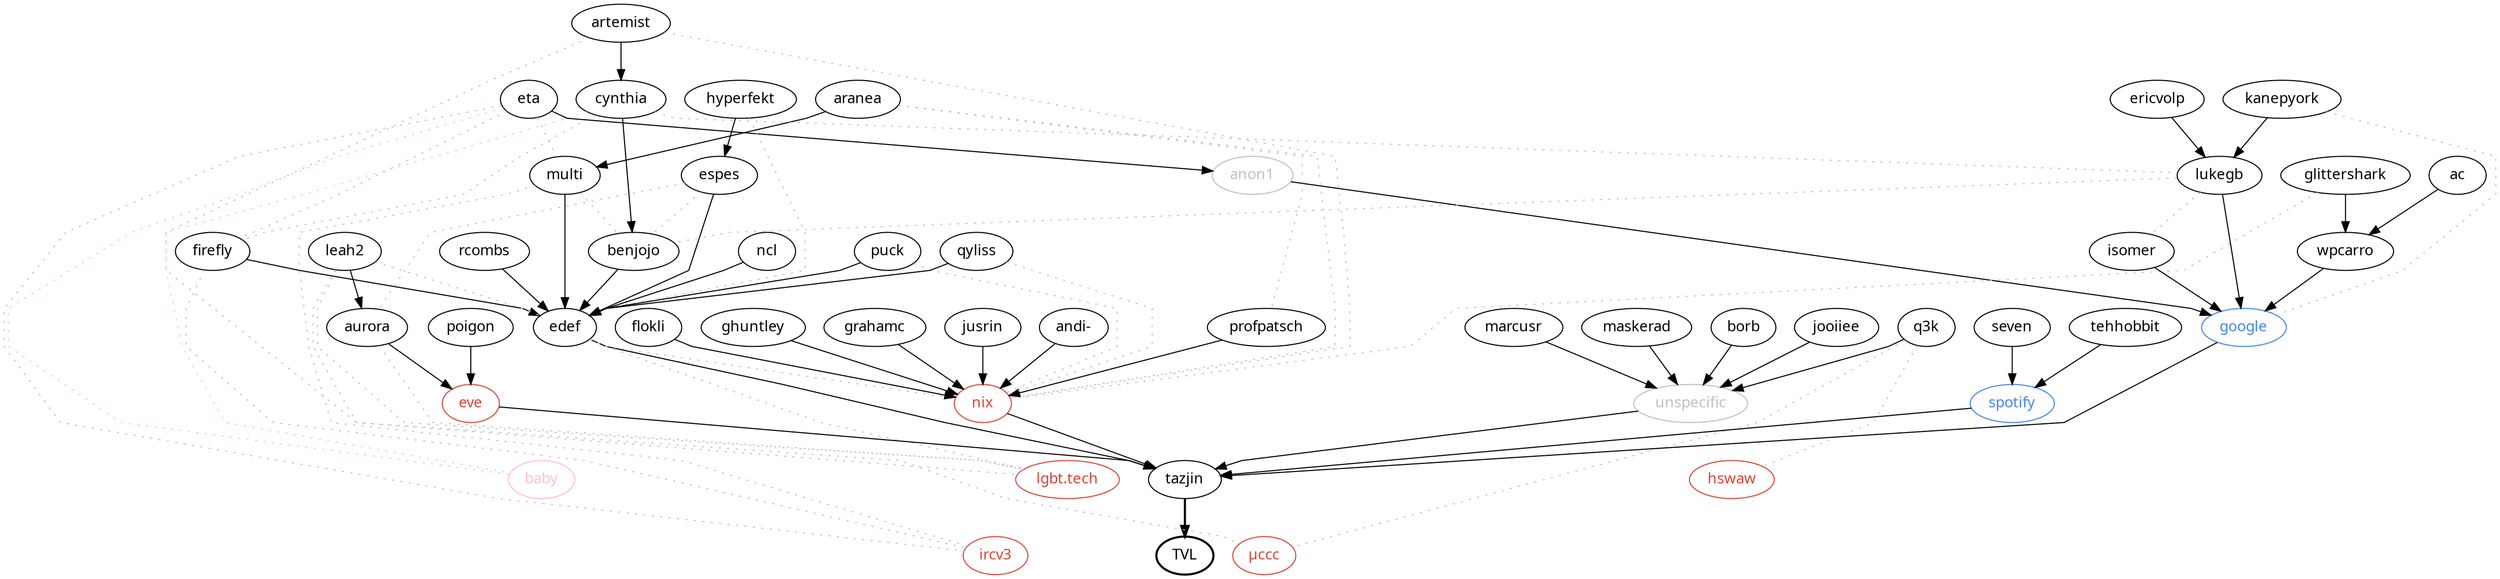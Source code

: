 digraph tvl {
  node [fontname = "JetBrains Mono"];
  overlap = false;
  splines = polyline;

  TVL [style="bold" href="http://tvl.fyi"];
  tazjin -> TVL [style="bold"];

  // people
  subgraph {
    ac [href="https://the-alex.github.io/about/"];
    andi [label="andi-" href="https://andreas.rammhold.de/"];
    anon1 [color="grey" fontcolor="grey"];
    aranea;
    artemist [href="https://artem.ist/"];
    aurora [href="https://nonegenderleftfox.aventine.se/"];
    benjojo [href="https://benjojo.co.uk/"];
    borb [href="https://twitter.com/FR31H31T"];
    cynthia [href="https://cynthia.re/"];
    edef [href="https://edef.eu/files/edef.hs"];
    ericvolp [href="https://ericv.me"];
    espes;
    eta [href="https://theta.eu.org/"];
    firefly [href="http://firefly.nu/"];
    flokli [href="https://flokli.de/"];
    ghuntley [href="https://ghuntley.com/"];
    glittershark [href="http://gws.fyi"];
    grahamc [href="https://grahamc.com/"];
    hyperfekt [href="https://hyperfekt.net"];
    isomer [href="https://www.lorier.net/"];
    jooiiee [href="https://jooiiee.se/"];
    jusrin [href="https://jusrin.dev/"];
    kanepyork [href="https://social.wxcafe.net/@riking"];
    leah2 [href="https://leahneukirchen.org/"];
    lukegb [href="https://lukegb.com/"];
    marcusr [href="http://marcus.nordaaker.com/"];
    maskerad [href="https://femalelegends.com/"];
    multi [href="https://1.0.168.192.in-addr.xyz/"];
    ncl;
    poigon;
    profpatsch [href="http://profpatsch.de/"];
    puck [href="https://puckipedia.com/"];
    q3k [href="https://q3k.org/"];
    qyliss [href="https://alyssa.is"];
    rcombs [href="http://rcombs.me/"];
    seven [href="https://open.spotify.com/user/so7"];
    tazjin [href="https://tazj.in/"];
    tehhobbit;
    wpcarro [href="https://wpcarro.dev/"];
  }

  // companies (blue)
  subgraph {
    node [color="#4285f4" fontcolor="#4285f4"];
    spotify [href="https://www.spotify.com/"];
    google [href="https://www.google.com/"];
  }

  // communities? (red)
  subgraph {
    node [color="#db4437" fontcolor="#db4437"];
    eve [href="https://www.eveonline.com/"];
    nix [href="https://nixos.org/nix/"];
    ircv3 [href="https://ircv3.net/"];
    lgbtslack [label="lgbt.tech" href="https://lgbtq.technology/"];
    muccc [label="µccc" href="https://muc.ccc.de/"];
    hswaw [href="https://hackerspace.pl/"];
  }

  // special
  subgraph {
    baby [color="pink" fontcolor="pink" href="https://cynthia.re/s/baby"];
    unspecific [color="grey" fontcolor="grey"];
  }

  // primary edges (how did they end up in TVL?)
  subgraph {
    // Direct edges
    nix -> tazjin;
    spotify -> tazjin;
    google -> tazjin;
    eve -> tazjin;
    unspecific -> tazjin;
    edef -> tazjin;

    // via nix
    jusrin -> nix;
    ghuntley -> nix;
    flokli -> nix;
    andi -> nix;
    grahamc -> nix;
    profpatsch -> nix;

    // via edef
    benjojo -> edef;
    espes -> edef;
    firefly -> edef;
    leah2 -> aurora;
    multi -> edef;
    ncl -> edef;
    puck -> edef;
    qyliss -> edef;
    rcombs -> edef;

    // via spotify
    tehhobbit -> spotify;
    seven -> spotify;

    // via google
    lukegb -> google;
    isomer -> google;
    wpcarro -> google;

    // random primary
    ac -> wpcarro;
    anon1 -> google;
    aranea -> multi;
    artemist -> cynthia;
    aurora -> eve;
    borb -> unspecific;
    cynthia -> benjojo;
    eta -> anon1;
    ericvolp -> lukegb;
    glittershark -> wpcarro;
    jooiiee -> unspecific;
    kanepyork -> lukegb;
    marcusr -> unspecific;
    maskerad -> unspecific;
    poigon -> eve;
    q3k -> unspecific;
    hyperfekt -> espes;
  }

  // secondary edges (how are they connected otherwise?)
  subgraph {
    edge [weight=0 style="dotted" color="grey" arrowhead="none"];

    // lgbt slack
    aurora -> lgbtslack;
    leah2 -> lgbtslack;
    edef -> lgbtslack;
    artemist -> lgbtslack;

    // ircv3
    multi -> ircv3;
    eta -> ircv3;
    firefly -> ircv3;

    // µccc
    leah2 -> muccc;
    q3k -> muccc;

    // hswaw
    q3k -> hswaw;

    // random
    leah2 -> edef;
    lukegb -> isomer;
    eta -> multi;
    eta -> firefly;
    cynthia -> firefly;
    cynthia -> lukegb;
    kanepyork -> google;
    lukegb -> benjojo;
    multi -> benjojo;
    espes -> benjojo;
    espes -> aurora;
    puck -> nix;
    qyliss -> nix;
    glittershark -> nix;
    edef -> nix;
    aranea -> nix;
    aranea -> profpatsch;
    artemist -> nix;
    hyperfekt -> edef;
  }

  // baby
  subgraph {
    edge [weight=0 style="dotted" color="pink" arrowhead="none"];
    cynthia -> baby;
    eta -> baby;
  }
}
